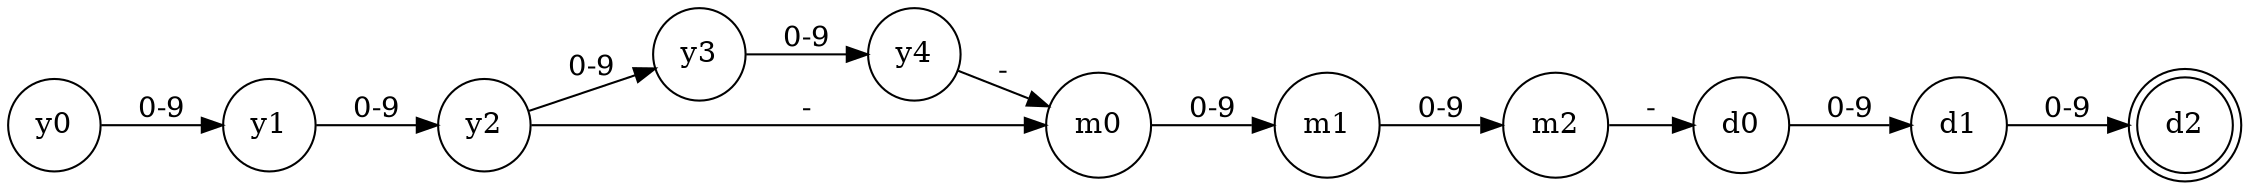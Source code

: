 digraph TP02_02 {
	rankdir=LR;
	graph [dpi = 300];
	node [shape = doublecircle]; d2;
	node [shape = circle];
	y0 -> y1 [ label = "0-9" ];
	y1 -> y2 [ label = "0-9" ];
	y2 -> y3 [ label = "0-9" ]; y2 -> m0 [ label = "-"   ];
	y3 -> y4 [ label = "0-9" ];
	y4 -> m0 [ label = "-"   ];
	m0 -> m1 [ label = "0-9" ];
	m1 -> m2 [ label = "0-9" ];
	m2 -> d0 [ label = "-"   ];
	d0 -> d1 [ label = "0-9" ];
	d1 -> d2 [ label = "0-9" ];
}

